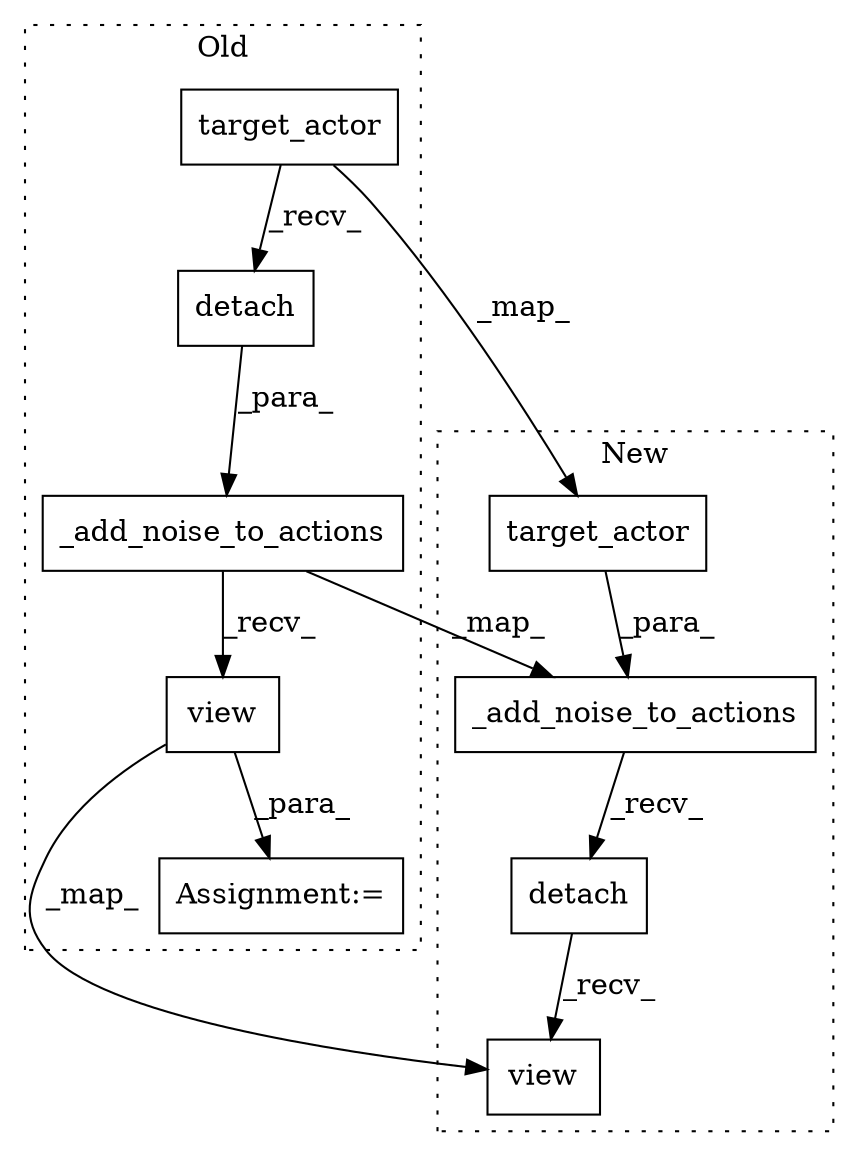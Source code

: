 digraph G {
subgraph cluster0 {
1 [label="target_actor" a="32" s="6994,7017" l="13,1" shape="box"];
4 [label="_add_noise_to_actions" a="32" s="7050,7083" l="22,1" shape="box"];
5 [label="detach" a="32" s="7019" l="8" shape="box"];
7 [label="view" a="32" s="7949,7989" l="5,1" shape="box"];
9 [label="Assignment:=" a="7" s="8006" l="1" shape="box"];
label = "Old";
style="dotted";
}
subgraph cluster1 {
2 [label="target_actor" a="32" s="7041,7064" l="13,1" shape="box"];
3 [label="_add_noise_to_actions" a="32" s="7088,7121" l="22,1" shape="box"];
6 [label="detach" a="32" s="7123" l="8" shape="box"];
8 [label="view" a="32" s="8020,8060" l="5,1" shape="box"];
label = "New";
style="dotted";
}
1 -> 5 [label="_recv_"];
1 -> 2 [label="_map_"];
2 -> 3 [label="_para_"];
3 -> 6 [label="_recv_"];
4 -> 3 [label="_map_"];
4 -> 7 [label="_recv_"];
5 -> 4 [label="_para_"];
6 -> 8 [label="_recv_"];
7 -> 9 [label="_para_"];
7 -> 8 [label="_map_"];
}